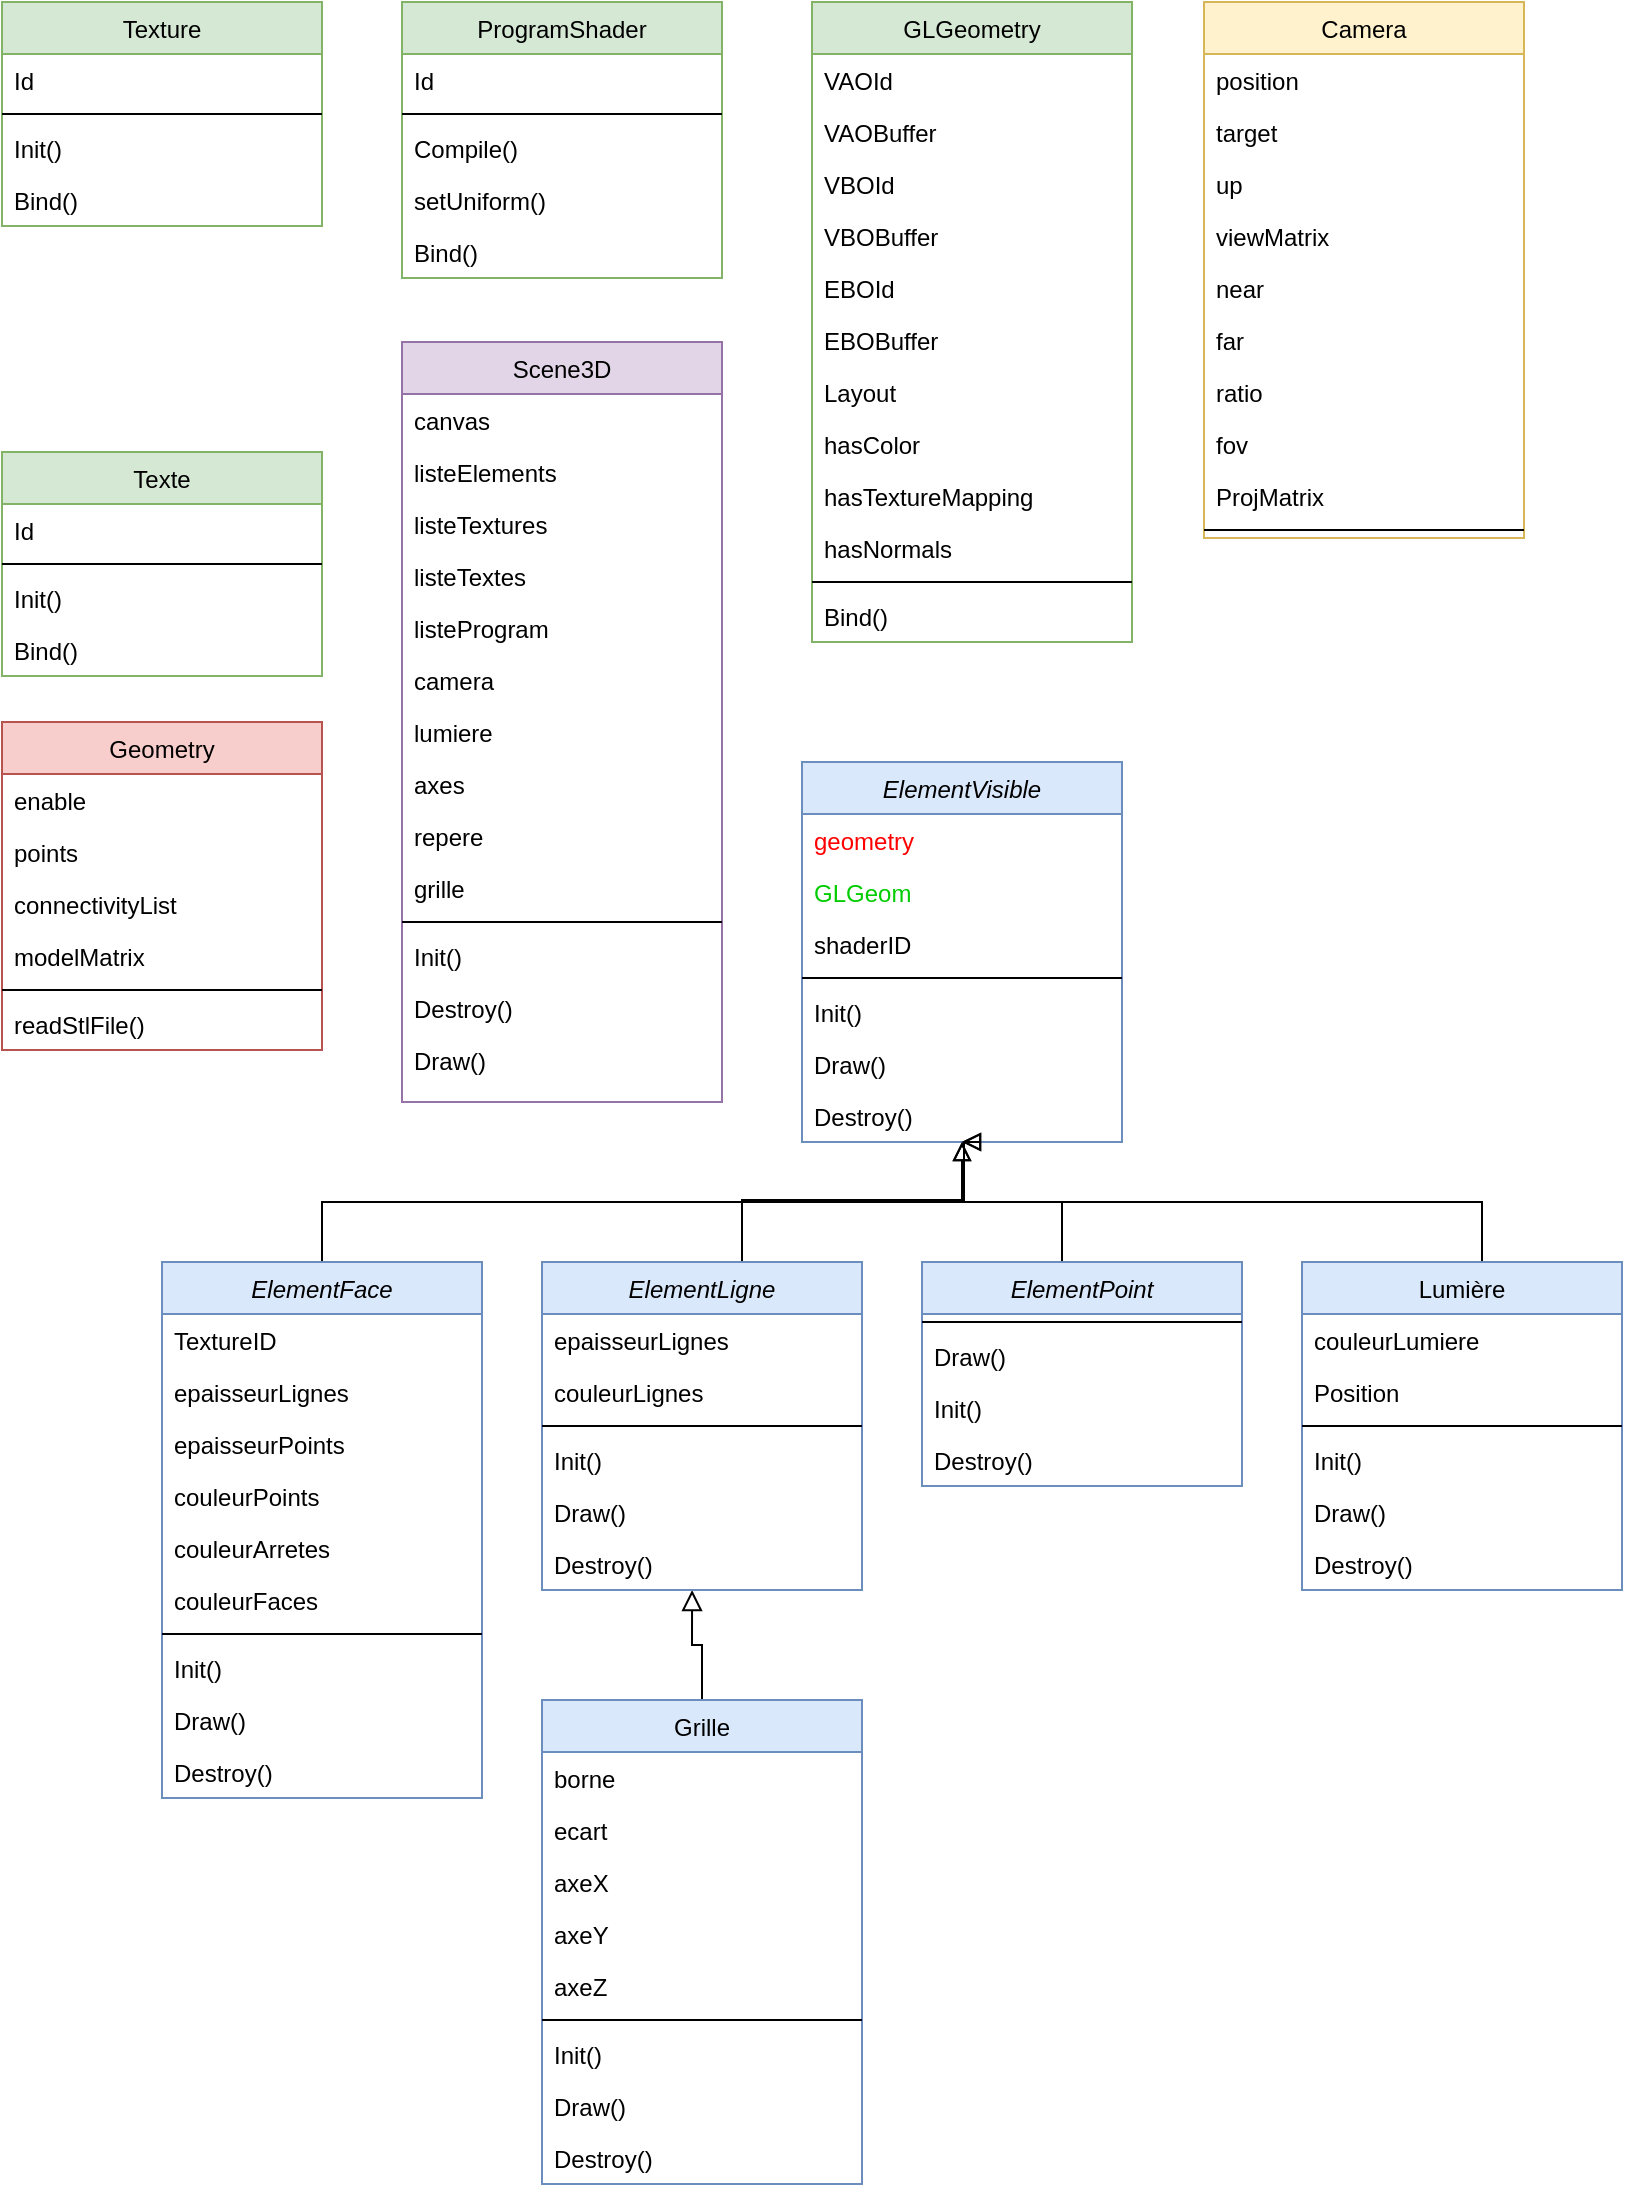 <mxfile version="21.6.1" type="device">
  <diagram id="C5RBs43oDa-KdzZeNtuy" name="Page-1">
    <mxGraphModel dx="1356" dy="2037" grid="1" gridSize="10" guides="1" tooltips="1" connect="1" arrows="1" fold="1" page="1" pageScale="1" pageWidth="827" pageHeight="1169" math="0" shadow="0">
      <root>
        <mxCell id="WIyWlLk6GJQsqaUBKTNV-0" />
        <mxCell id="WIyWlLk6GJQsqaUBKTNV-1" parent="WIyWlLk6GJQsqaUBKTNV-0" />
        <mxCell id="zkfFHV4jXpPFQw0GAbJ--0" value="Geometry" style="swimlane;fontStyle=0;align=center;verticalAlign=top;childLayout=stackLayout;horizontal=1;startSize=26;horizontalStack=0;resizeParent=1;resizeLast=0;collapsible=1;marginBottom=0;rounded=0;shadow=0;strokeWidth=1;fillColor=#f8cecc;strokeColor=#b85450;" parent="WIyWlLk6GJQsqaUBKTNV-1" vertex="1">
          <mxGeometry x="9" y="-790" width="160" height="164" as="geometry">
            <mxRectangle x="230" y="140" width="160" height="26" as="alternateBounds" />
          </mxGeometry>
        </mxCell>
        <mxCell id="dEg0exaGJQQiplqc7_1N-16" value="enable" style="text;align=left;verticalAlign=top;spacingLeft=4;spacingRight=4;overflow=hidden;rotatable=0;points=[[0,0.5],[1,0.5]];portConstraint=eastwest;rounded=0;shadow=0;html=0;" parent="zkfFHV4jXpPFQw0GAbJ--0" vertex="1">
          <mxGeometry y="26" width="160" height="26" as="geometry" />
        </mxCell>
        <mxCell id="zkfFHV4jXpPFQw0GAbJ--1" value="points" style="text;align=left;verticalAlign=top;spacingLeft=4;spacingRight=4;overflow=hidden;rotatable=0;points=[[0,0.5],[1,0.5]];portConstraint=eastwest;" parent="zkfFHV4jXpPFQw0GAbJ--0" vertex="1">
          <mxGeometry y="52" width="160" height="26" as="geometry" />
        </mxCell>
        <mxCell id="zkfFHV4jXpPFQw0GAbJ--2" value="connectivityList" style="text;align=left;verticalAlign=top;spacingLeft=4;spacingRight=4;overflow=hidden;rotatable=0;points=[[0,0.5],[1,0.5]];portConstraint=eastwest;rounded=0;shadow=0;html=0;" parent="zkfFHV4jXpPFQw0GAbJ--0" vertex="1">
          <mxGeometry y="78" width="160" height="26" as="geometry" />
        </mxCell>
        <mxCell id="dEg0exaGJQQiplqc7_1N-0" value="modelMatrix" style="text;align=left;verticalAlign=top;spacingLeft=4;spacingRight=4;overflow=hidden;rotatable=0;points=[[0,0.5],[1,0.5]];portConstraint=eastwest;rounded=0;shadow=0;html=0;" parent="zkfFHV4jXpPFQw0GAbJ--0" vertex="1">
          <mxGeometry y="104" width="160" height="26" as="geometry" />
        </mxCell>
        <mxCell id="zkfFHV4jXpPFQw0GAbJ--4" value="" style="line;html=1;strokeWidth=1;align=left;verticalAlign=middle;spacingTop=-1;spacingLeft=3;spacingRight=3;rotatable=0;labelPosition=right;points=[];portConstraint=eastwest;" parent="zkfFHV4jXpPFQw0GAbJ--0" vertex="1">
          <mxGeometry y="130" width="160" height="8" as="geometry" />
        </mxCell>
        <mxCell id="dEg0exaGJQQiplqc7_1N-32" value="readStlFile()" style="text;align=left;verticalAlign=top;spacingLeft=4;spacingRight=4;overflow=hidden;rotatable=0;points=[[0,0.5],[1,0.5]];portConstraint=eastwest;rounded=0;shadow=0;html=0;" parent="zkfFHV4jXpPFQw0GAbJ--0" vertex="1">
          <mxGeometry y="138" width="160" height="26" as="geometry" />
        </mxCell>
        <mxCell id="zkfFHV4jXpPFQw0GAbJ--17" value="GLGeometry" style="swimlane;fontStyle=0;align=center;verticalAlign=top;childLayout=stackLayout;horizontal=1;startSize=26;horizontalStack=0;resizeParent=1;resizeLast=0;collapsible=1;marginBottom=0;rounded=0;shadow=0;strokeWidth=1;fillColor=#d5e8d4;strokeColor=#82b366;" parent="WIyWlLk6GJQsqaUBKTNV-1" vertex="1">
          <mxGeometry x="414" y="-1150" width="160" height="320" as="geometry">
            <mxRectangle x="550" y="140" width="160" height="26" as="alternateBounds" />
          </mxGeometry>
        </mxCell>
        <mxCell id="zkfFHV4jXpPFQw0GAbJ--18" value="VAOId" style="text;align=left;verticalAlign=top;spacingLeft=4;spacingRight=4;overflow=hidden;rotatable=0;points=[[0,0.5],[1,0.5]];portConstraint=eastwest;" parent="zkfFHV4jXpPFQw0GAbJ--17" vertex="1">
          <mxGeometry y="26" width="160" height="26" as="geometry" />
        </mxCell>
        <mxCell id="zkfFHV4jXpPFQw0GAbJ--19" value="VAOBuffer" style="text;align=left;verticalAlign=top;spacingLeft=4;spacingRight=4;overflow=hidden;rotatable=0;points=[[0,0.5],[1,0.5]];portConstraint=eastwest;rounded=0;shadow=0;html=0;" parent="zkfFHV4jXpPFQw0GAbJ--17" vertex="1">
          <mxGeometry y="52" width="160" height="26" as="geometry" />
        </mxCell>
        <mxCell id="zkfFHV4jXpPFQw0GAbJ--20" value="VBOId" style="text;align=left;verticalAlign=top;spacingLeft=4;spacingRight=4;overflow=hidden;rotatable=0;points=[[0,0.5],[1,0.5]];portConstraint=eastwest;rounded=0;shadow=0;html=0;" parent="zkfFHV4jXpPFQw0GAbJ--17" vertex="1">
          <mxGeometry y="78" width="160" height="26" as="geometry" />
        </mxCell>
        <mxCell id="zkfFHV4jXpPFQw0GAbJ--21" value="VBOBuffer" style="text;align=left;verticalAlign=top;spacingLeft=4;spacingRight=4;overflow=hidden;rotatable=0;points=[[0,0.5],[1,0.5]];portConstraint=eastwest;rounded=0;shadow=0;html=0;" parent="zkfFHV4jXpPFQw0GAbJ--17" vertex="1">
          <mxGeometry y="104" width="160" height="26" as="geometry" />
        </mxCell>
        <mxCell id="zkfFHV4jXpPFQw0GAbJ--22" value="EBOId" style="text;align=left;verticalAlign=top;spacingLeft=4;spacingRight=4;overflow=hidden;rotatable=0;points=[[0,0.5],[1,0.5]];portConstraint=eastwest;rounded=0;shadow=0;html=0;" parent="zkfFHV4jXpPFQw0GAbJ--17" vertex="1">
          <mxGeometry y="130" width="160" height="26" as="geometry" />
        </mxCell>
        <mxCell id="zkfFHV4jXpPFQw0GAbJ--24" value="EBOBuffer" style="text;align=left;verticalAlign=top;spacingLeft=4;spacingRight=4;overflow=hidden;rotatable=0;points=[[0,0.5],[1,0.5]];portConstraint=eastwest;" parent="zkfFHV4jXpPFQw0GAbJ--17" vertex="1">
          <mxGeometry y="156" width="160" height="26" as="geometry" />
        </mxCell>
        <mxCell id="zkfFHV4jXpPFQw0GAbJ--25" value="Layout" style="text;align=left;verticalAlign=top;spacingLeft=4;spacingRight=4;overflow=hidden;rotatable=0;points=[[0,0.5],[1,0.5]];portConstraint=eastwest;" parent="zkfFHV4jXpPFQw0GAbJ--17" vertex="1">
          <mxGeometry y="182" width="160" height="26" as="geometry" />
        </mxCell>
        <mxCell id="duwLx8y1D6YctD_Wj4Sk-0" value="hasColor" style="text;align=left;verticalAlign=top;spacingLeft=4;spacingRight=4;overflow=hidden;rotatable=0;points=[[0,0.5],[1,0.5]];portConstraint=eastwest;" parent="zkfFHV4jXpPFQw0GAbJ--17" vertex="1">
          <mxGeometry y="208" width="160" height="26" as="geometry" />
        </mxCell>
        <mxCell id="duwLx8y1D6YctD_Wj4Sk-1" value="hasTextureMapping" style="text;align=left;verticalAlign=top;spacingLeft=4;spacingRight=4;overflow=hidden;rotatable=0;points=[[0,0.5],[1,0.5]];portConstraint=eastwest;" parent="zkfFHV4jXpPFQw0GAbJ--17" vertex="1">
          <mxGeometry y="234" width="160" height="26" as="geometry" />
        </mxCell>
        <mxCell id="duwLx8y1D6YctD_Wj4Sk-2" value="hasNormals" style="text;align=left;verticalAlign=top;spacingLeft=4;spacingRight=4;overflow=hidden;rotatable=0;points=[[0,0.5],[1,0.5]];portConstraint=eastwest;" parent="zkfFHV4jXpPFQw0GAbJ--17" vertex="1">
          <mxGeometry y="260" width="160" height="26" as="geometry" />
        </mxCell>
        <mxCell id="zkfFHV4jXpPFQw0GAbJ--23" value="" style="line;html=1;strokeWidth=1;align=left;verticalAlign=middle;spacingTop=-1;spacingLeft=3;spacingRight=3;rotatable=0;labelPosition=right;points=[];portConstraint=eastwest;" parent="zkfFHV4jXpPFQw0GAbJ--17" vertex="1">
          <mxGeometry y="286" width="160" height="8" as="geometry" />
        </mxCell>
        <mxCell id="WBJu4701Htc0vBQhbfCl-131" value="Bind()" style="text;align=left;verticalAlign=top;spacingLeft=4;spacingRight=4;overflow=hidden;rotatable=0;points=[[0,0.5],[1,0.5]];portConstraint=eastwest;rounded=0;shadow=0;html=0;" parent="zkfFHV4jXpPFQw0GAbJ--17" vertex="1">
          <mxGeometry y="294" width="160" height="26" as="geometry" />
        </mxCell>
        <mxCell id="WBJu4701Htc0vBQhbfCl-14" value="Scene3D" style="swimlane;fontStyle=0;align=center;verticalAlign=top;childLayout=stackLayout;horizontal=1;startSize=26;horizontalStack=0;resizeParent=1;resizeLast=0;collapsible=1;marginBottom=0;rounded=0;shadow=0;strokeWidth=1;fillColor=#e1d5e7;strokeColor=#9673a6;" parent="WIyWlLk6GJQsqaUBKTNV-1" vertex="1">
          <mxGeometry x="209" y="-980" width="160" height="380" as="geometry">
            <mxRectangle x="230" y="140" width="160" height="26" as="alternateBounds" />
          </mxGeometry>
        </mxCell>
        <mxCell id="WBJu4701Htc0vBQhbfCl-15" value="canvas" style="text;align=left;verticalAlign=top;spacingLeft=4;spacingRight=4;overflow=hidden;rotatable=0;points=[[0,0.5],[1,0.5]];portConstraint=eastwest;" parent="WBJu4701Htc0vBQhbfCl-14" vertex="1">
          <mxGeometry y="26" width="160" height="26" as="geometry" />
        </mxCell>
        <mxCell id="WBJu4701Htc0vBQhbfCl-16" value="listeElements" style="text;align=left;verticalAlign=top;spacingLeft=4;spacingRight=4;overflow=hidden;rotatable=0;points=[[0,0.5],[1,0.5]];portConstraint=eastwest;rounded=0;shadow=0;html=0;" parent="WBJu4701Htc0vBQhbfCl-14" vertex="1">
          <mxGeometry y="52" width="160" height="26" as="geometry" />
        </mxCell>
        <mxCell id="WBJu4701Htc0vBQhbfCl-117" value="listeTextures" style="text;align=left;verticalAlign=top;spacingLeft=4;spacingRight=4;overflow=hidden;rotatable=0;points=[[0,0.5],[1,0.5]];portConstraint=eastwest;rounded=0;shadow=0;html=0;" parent="WBJu4701Htc0vBQhbfCl-14" vertex="1">
          <mxGeometry y="78" width="160" height="26" as="geometry" />
        </mxCell>
        <mxCell id="duwLx8y1D6YctD_Wj4Sk-27" value="listeTextes" style="text;align=left;verticalAlign=top;spacingLeft=4;spacingRight=4;overflow=hidden;rotatable=0;points=[[0,0.5],[1,0.5]];portConstraint=eastwest;rounded=0;shadow=0;html=0;" parent="WBJu4701Htc0vBQhbfCl-14" vertex="1">
          <mxGeometry y="104" width="160" height="26" as="geometry" />
        </mxCell>
        <mxCell id="WBJu4701Htc0vBQhbfCl-118" value="listeProgram" style="text;align=left;verticalAlign=top;spacingLeft=4;spacingRight=4;overflow=hidden;rotatable=0;points=[[0,0.5],[1,0.5]];portConstraint=eastwest;rounded=0;shadow=0;html=0;" parent="WBJu4701Htc0vBQhbfCl-14" vertex="1">
          <mxGeometry y="130" width="160" height="26" as="geometry" />
        </mxCell>
        <mxCell id="WBJu4701Htc0vBQhbfCl-113" value="camera" style="text;align=left;verticalAlign=top;spacingLeft=4;spacingRight=4;overflow=hidden;rotatable=0;points=[[0,0.5],[1,0.5]];portConstraint=eastwest;rounded=0;shadow=0;html=0;" parent="WBJu4701Htc0vBQhbfCl-14" vertex="1">
          <mxGeometry y="156" width="160" height="26" as="geometry" />
        </mxCell>
        <mxCell id="WBJu4701Htc0vBQhbfCl-112" value="lumiere" style="text;align=left;verticalAlign=top;spacingLeft=4;spacingRight=4;overflow=hidden;rotatable=0;points=[[0,0.5],[1,0.5]];portConstraint=eastwest;rounded=0;shadow=0;html=0;" parent="WBJu4701Htc0vBQhbfCl-14" vertex="1">
          <mxGeometry y="182" width="160" height="26" as="geometry" />
        </mxCell>
        <mxCell id="WBJu4701Htc0vBQhbfCl-114" value="axes" style="text;align=left;verticalAlign=top;spacingLeft=4;spacingRight=4;overflow=hidden;rotatable=0;points=[[0,0.5],[1,0.5]];portConstraint=eastwest;rounded=0;shadow=0;html=0;" parent="WBJu4701Htc0vBQhbfCl-14" vertex="1">
          <mxGeometry y="208" width="160" height="26" as="geometry" />
        </mxCell>
        <mxCell id="WBJu4701Htc0vBQhbfCl-115" value="repere" style="text;align=left;verticalAlign=top;spacingLeft=4;spacingRight=4;overflow=hidden;rotatable=0;points=[[0,0.5],[1,0.5]];portConstraint=eastwest;rounded=0;shadow=0;html=0;" parent="WBJu4701Htc0vBQhbfCl-14" vertex="1">
          <mxGeometry y="234" width="160" height="26" as="geometry" />
        </mxCell>
        <mxCell id="WBJu4701Htc0vBQhbfCl-116" value="grille" style="text;align=left;verticalAlign=top;spacingLeft=4;spacingRight=4;overflow=hidden;rotatable=0;points=[[0,0.5],[1,0.5]];portConstraint=eastwest;rounded=0;shadow=0;html=0;" parent="WBJu4701Htc0vBQhbfCl-14" vertex="1">
          <mxGeometry y="260" width="160" height="26" as="geometry" />
        </mxCell>
        <mxCell id="duwLx8y1D6YctD_Wj4Sk-28" value="" style="line;html=1;strokeWidth=1;align=left;verticalAlign=middle;spacingTop=-1;spacingLeft=3;spacingRight=3;rotatable=0;labelPosition=right;points=[];portConstraint=eastwest;" parent="WBJu4701Htc0vBQhbfCl-14" vertex="1">
          <mxGeometry y="286" width="160" height="8" as="geometry" />
        </mxCell>
        <mxCell id="duwLx8y1D6YctD_Wj4Sk-29" value="Init()" style="text;align=left;verticalAlign=top;spacingLeft=4;spacingRight=4;overflow=hidden;rotatable=0;points=[[0,0.5],[1,0.5]];portConstraint=eastwest;rounded=0;shadow=0;html=0;" parent="WBJu4701Htc0vBQhbfCl-14" vertex="1">
          <mxGeometry y="294" width="160" height="26" as="geometry" />
        </mxCell>
        <mxCell id="duwLx8y1D6YctD_Wj4Sk-31" value="Destroy()" style="text;align=left;verticalAlign=top;spacingLeft=4;spacingRight=4;overflow=hidden;rotatable=0;points=[[0,0.5],[1,0.5]];portConstraint=eastwest;rounded=0;shadow=0;html=0;" parent="WBJu4701Htc0vBQhbfCl-14" vertex="1">
          <mxGeometry y="320" width="160" height="26" as="geometry" />
        </mxCell>
        <mxCell id="duwLx8y1D6YctD_Wj4Sk-30" value="Draw()" style="text;align=left;verticalAlign=top;spacingLeft=4;spacingRight=4;overflow=hidden;rotatable=0;points=[[0,0.5],[1,0.5]];portConstraint=eastwest;rounded=0;shadow=0;html=0;" parent="WBJu4701Htc0vBQhbfCl-14" vertex="1">
          <mxGeometry y="346" width="160" height="26" as="geometry" />
        </mxCell>
        <mxCell id="WBJu4701Htc0vBQhbfCl-32" value="ElementVisible" style="swimlane;fontStyle=2;align=center;verticalAlign=top;childLayout=stackLayout;horizontal=1;startSize=26;horizontalStack=0;resizeParent=1;resizeLast=0;collapsible=1;marginBottom=0;rounded=0;shadow=0;strokeWidth=1;fillColor=#dae8fc;strokeColor=#6c8ebf;" parent="WIyWlLk6GJQsqaUBKTNV-1" vertex="1">
          <mxGeometry x="409" y="-770" width="160" height="190" as="geometry">
            <mxRectangle x="550" y="140" width="160" height="26" as="alternateBounds" />
          </mxGeometry>
        </mxCell>
        <mxCell id="dEg0exaGJQQiplqc7_1N-15" value="geometry" style="text;align=left;verticalAlign=top;spacingLeft=4;spacingRight=4;overflow=hidden;rotatable=0;points=[[0,0.5],[1,0.5]];portConstraint=eastwest;rounded=0;shadow=0;html=0;fontColor=#FF0000;" parent="WBJu4701Htc0vBQhbfCl-32" vertex="1">
          <mxGeometry y="26" width="160" height="26" as="geometry" />
        </mxCell>
        <mxCell id="WBJu4701Htc0vBQhbfCl-18" value="GLGeom" style="text;align=left;verticalAlign=top;spacingLeft=4;spacingRight=4;overflow=hidden;rotatable=0;points=[[0,0.5],[1,0.5]];portConstraint=eastwest;rounded=0;shadow=0;html=0;fontColor=#00CC00;" parent="WBJu4701Htc0vBQhbfCl-32" vertex="1">
          <mxGeometry y="52" width="160" height="26" as="geometry" />
        </mxCell>
        <mxCell id="WBJu4701Htc0vBQhbfCl-25" value="shaderID" style="text;align=left;verticalAlign=top;spacingLeft=4;spacingRight=4;overflow=hidden;rotatable=0;points=[[0,0.5],[1,0.5]];portConstraint=eastwest;rounded=0;shadow=0;html=0;" parent="WBJu4701Htc0vBQhbfCl-32" vertex="1">
          <mxGeometry y="78" width="160" height="26" as="geometry" />
        </mxCell>
        <mxCell id="WBJu4701Htc0vBQhbfCl-33" value="" style="line;html=1;strokeWidth=1;align=left;verticalAlign=middle;spacingTop=-1;spacingLeft=3;spacingRight=3;rotatable=0;labelPosition=right;points=[];portConstraint=eastwest;" parent="WBJu4701Htc0vBQhbfCl-32" vertex="1">
          <mxGeometry y="104" width="160" height="8" as="geometry" />
        </mxCell>
        <mxCell id="WBJu4701Htc0vBQhbfCl-37" value="Init()" style="text;align=left;verticalAlign=top;spacingLeft=4;spacingRight=4;overflow=hidden;rotatable=0;points=[[0,0.5],[1,0.5]];portConstraint=eastwest;rounded=0;shadow=0;html=0;" parent="WBJu4701Htc0vBQhbfCl-32" vertex="1">
          <mxGeometry y="112" width="160" height="26" as="geometry" />
        </mxCell>
        <mxCell id="WBJu4701Htc0vBQhbfCl-36" value="Draw()" style="text;align=left;verticalAlign=top;spacingLeft=4;spacingRight=4;overflow=hidden;rotatable=0;points=[[0,0.5],[1,0.5]];portConstraint=eastwest;rounded=0;shadow=0;html=0;" parent="WBJu4701Htc0vBQhbfCl-32" vertex="1">
          <mxGeometry y="138" width="160" height="26" as="geometry" />
        </mxCell>
        <mxCell id="WBJu4701Htc0vBQhbfCl-35" value="Destroy()" style="text;align=left;verticalAlign=top;spacingLeft=4;spacingRight=4;overflow=hidden;rotatable=0;points=[[0,0.5],[1,0.5]];portConstraint=eastwest;rounded=0;shadow=0;html=0;" parent="WBJu4701Htc0vBQhbfCl-32" vertex="1">
          <mxGeometry y="164" width="160" height="26" as="geometry" />
        </mxCell>
        <mxCell id="duwLx8y1D6YctD_Wj4Sk-19" style="edgeStyle=orthogonalEdgeStyle;rounded=0;orthogonalLoop=1;jettySize=auto;html=1;endArrow=block;endFill=0;endSize=7;" parent="WIyWlLk6GJQsqaUBKTNV-1" source="WBJu4701Htc0vBQhbfCl-38" edge="1">
          <mxGeometry relative="1" as="geometry">
            <mxPoint x="489" y="-580.0" as="targetPoint" />
            <Array as="points">
              <mxPoint x="749" y="-550" />
              <mxPoint x="490" y="-550" />
              <mxPoint x="490" y="-580" />
            </Array>
          </mxGeometry>
        </mxCell>
        <mxCell id="WBJu4701Htc0vBQhbfCl-38" value="Lumière" style="swimlane;fontStyle=0;align=center;verticalAlign=top;childLayout=stackLayout;horizontal=1;startSize=26;horizontalStack=0;resizeParent=1;resizeLast=0;collapsible=1;marginBottom=0;rounded=0;shadow=0;strokeWidth=1;fillColor=#dae8fc;strokeColor=#6c8ebf;" parent="WIyWlLk6GJQsqaUBKTNV-1" vertex="1">
          <mxGeometry x="659" y="-520" width="160" height="164" as="geometry">
            <mxRectangle x="550" y="140" width="160" height="26" as="alternateBounds" />
          </mxGeometry>
        </mxCell>
        <mxCell id="WBJu4701Htc0vBQhbfCl-39" value="couleurLumiere" style="text;align=left;verticalAlign=top;spacingLeft=4;spacingRight=4;overflow=hidden;rotatable=0;points=[[0,0.5],[1,0.5]];portConstraint=eastwest;rounded=0;shadow=0;html=0;" parent="WBJu4701Htc0vBQhbfCl-38" vertex="1">
          <mxGeometry y="26" width="160" height="26" as="geometry" />
        </mxCell>
        <mxCell id="duwLx8y1D6YctD_Wj4Sk-15" value="Position" style="text;align=left;verticalAlign=top;spacingLeft=4;spacingRight=4;overflow=hidden;rotatable=0;points=[[0,0.5],[1,0.5]];portConstraint=eastwest;rounded=0;shadow=0;html=0;" parent="WBJu4701Htc0vBQhbfCl-38" vertex="1">
          <mxGeometry y="52" width="160" height="26" as="geometry" />
        </mxCell>
        <mxCell id="WBJu4701Htc0vBQhbfCl-49" value="" style="line;html=1;strokeWidth=1;align=left;verticalAlign=middle;spacingTop=-1;spacingLeft=3;spacingRight=3;rotatable=0;labelPosition=right;points=[];portConstraint=eastwest;" parent="WBJu4701Htc0vBQhbfCl-38" vertex="1">
          <mxGeometry y="78" width="160" height="8" as="geometry" />
        </mxCell>
        <mxCell id="WBJu4701Htc0vBQhbfCl-50" value="Init()" style="text;align=left;verticalAlign=top;spacingLeft=4;spacingRight=4;overflow=hidden;rotatable=0;points=[[0,0.5],[1,0.5]];portConstraint=eastwest;rounded=0;shadow=0;html=0;" parent="WBJu4701Htc0vBQhbfCl-38" vertex="1">
          <mxGeometry y="86" width="160" height="26" as="geometry" />
        </mxCell>
        <mxCell id="WBJu4701Htc0vBQhbfCl-51" value="Draw()" style="text;align=left;verticalAlign=top;spacingLeft=4;spacingRight=4;overflow=hidden;rotatable=0;points=[[0,0.5],[1,0.5]];portConstraint=eastwest;rounded=0;shadow=0;html=0;" parent="WBJu4701Htc0vBQhbfCl-38" vertex="1">
          <mxGeometry y="112" width="160" height="26" as="geometry" />
        </mxCell>
        <mxCell id="WBJu4701Htc0vBQhbfCl-52" value="Destroy()" style="text;align=left;verticalAlign=top;spacingLeft=4;spacingRight=4;overflow=hidden;rotatable=0;points=[[0,0.5],[1,0.5]];portConstraint=eastwest;rounded=0;shadow=0;html=0;" parent="WBJu4701Htc0vBQhbfCl-38" vertex="1">
          <mxGeometry y="138" width="160" height="26" as="geometry" />
        </mxCell>
        <mxCell id="duwLx8y1D6YctD_Wj4Sk-33" style="edgeStyle=orthogonalEdgeStyle;rounded=0;orthogonalLoop=1;jettySize=auto;html=1;entryX=0.469;entryY=1;entryDx=0;entryDy=0;entryPerimeter=0;endArrow=block;endFill=0;endSize=8;" parent="WIyWlLk6GJQsqaUBKTNV-1" source="WBJu4701Htc0vBQhbfCl-68" target="duwLx8y1D6YctD_Wj4Sk-10" edge="1">
          <mxGeometry relative="1" as="geometry">
            <mxPoint x="359" y="-340" as="targetPoint" />
          </mxGeometry>
        </mxCell>
        <mxCell id="WBJu4701Htc0vBQhbfCl-68" value="Grille" style="swimlane;fontStyle=0;align=center;verticalAlign=top;childLayout=stackLayout;horizontal=1;startSize=26;horizontalStack=0;resizeParent=1;resizeLast=0;collapsible=1;marginBottom=0;rounded=0;shadow=0;strokeWidth=1;fillColor=#dae8fc;strokeColor=#6c8ebf;" parent="WIyWlLk6GJQsqaUBKTNV-1" vertex="1">
          <mxGeometry x="279" y="-301" width="160" height="242" as="geometry">
            <mxRectangle x="550" y="140" width="160" height="26" as="alternateBounds" />
          </mxGeometry>
        </mxCell>
        <mxCell id="WBJu4701Htc0vBQhbfCl-82" value="borne" style="text;align=left;verticalAlign=top;spacingLeft=4;spacingRight=4;overflow=hidden;rotatable=0;points=[[0,0.5],[1,0.5]];portConstraint=eastwest;rounded=0;shadow=0;html=0;" parent="WBJu4701Htc0vBQhbfCl-68" vertex="1">
          <mxGeometry y="26" width="160" height="26" as="geometry" />
        </mxCell>
        <mxCell id="WBJu4701Htc0vBQhbfCl-83" value="ecart" style="text;align=left;verticalAlign=top;spacingLeft=4;spacingRight=4;overflow=hidden;rotatable=0;points=[[0,0.5],[1,0.5]];portConstraint=eastwest;rounded=0;shadow=0;html=0;" parent="WBJu4701Htc0vBQhbfCl-68" vertex="1">
          <mxGeometry y="52" width="160" height="26" as="geometry" />
        </mxCell>
        <mxCell id="WBJu4701Htc0vBQhbfCl-85" value="axeX" style="text;align=left;verticalAlign=top;spacingLeft=4;spacingRight=4;overflow=hidden;rotatable=0;points=[[0,0.5],[1,0.5]];portConstraint=eastwest;rounded=0;shadow=0;html=0;" parent="WBJu4701Htc0vBQhbfCl-68" vertex="1">
          <mxGeometry y="78" width="160" height="26" as="geometry" />
        </mxCell>
        <mxCell id="WBJu4701Htc0vBQhbfCl-86" value="axeY" style="text;align=left;verticalAlign=top;spacingLeft=4;spacingRight=4;overflow=hidden;rotatable=0;points=[[0,0.5],[1,0.5]];portConstraint=eastwest;rounded=0;shadow=0;html=0;" parent="WBJu4701Htc0vBQhbfCl-68" vertex="1">
          <mxGeometry y="104" width="160" height="26" as="geometry" />
        </mxCell>
        <mxCell id="WBJu4701Htc0vBQhbfCl-84" value="axeZ" style="text;align=left;verticalAlign=top;spacingLeft=4;spacingRight=4;overflow=hidden;rotatable=0;points=[[0,0.5],[1,0.5]];portConstraint=eastwest;rounded=0;shadow=0;html=0;" parent="WBJu4701Htc0vBQhbfCl-68" vertex="1">
          <mxGeometry y="130" width="160" height="26" as="geometry" />
        </mxCell>
        <mxCell id="WBJu4701Htc0vBQhbfCl-78" value="" style="line;html=1;strokeWidth=1;align=left;verticalAlign=middle;spacingTop=-1;spacingLeft=3;spacingRight=3;rotatable=0;labelPosition=right;points=[];portConstraint=eastwest;" parent="WBJu4701Htc0vBQhbfCl-68" vertex="1">
          <mxGeometry y="156" width="160" height="8" as="geometry" />
        </mxCell>
        <mxCell id="WBJu4701Htc0vBQhbfCl-79" value="Init()" style="text;align=left;verticalAlign=top;spacingLeft=4;spacingRight=4;overflow=hidden;rotatable=0;points=[[0,0.5],[1,0.5]];portConstraint=eastwest;rounded=0;shadow=0;html=0;" parent="WBJu4701Htc0vBQhbfCl-68" vertex="1">
          <mxGeometry y="164" width="160" height="26" as="geometry" />
        </mxCell>
        <mxCell id="WBJu4701Htc0vBQhbfCl-80" value="Draw()" style="text;align=left;verticalAlign=top;spacingLeft=4;spacingRight=4;overflow=hidden;rotatable=0;points=[[0,0.5],[1,0.5]];portConstraint=eastwest;rounded=0;shadow=0;html=0;" parent="WBJu4701Htc0vBQhbfCl-68" vertex="1">
          <mxGeometry y="190" width="160" height="26" as="geometry" />
        </mxCell>
        <mxCell id="WBJu4701Htc0vBQhbfCl-81" value="Destroy()" style="text;align=left;verticalAlign=top;spacingLeft=4;spacingRight=4;overflow=hidden;rotatable=0;points=[[0,0.5],[1,0.5]];portConstraint=eastwest;rounded=0;shadow=0;html=0;" parent="WBJu4701Htc0vBQhbfCl-68" vertex="1">
          <mxGeometry y="216" width="160" height="26" as="geometry" />
        </mxCell>
        <mxCell id="WBJu4701Htc0vBQhbfCl-101" value="Camera" style="swimlane;fontStyle=0;align=center;verticalAlign=top;childLayout=stackLayout;horizontal=1;startSize=26;horizontalStack=0;resizeParent=1;resizeLast=0;collapsible=1;marginBottom=0;rounded=0;shadow=0;strokeWidth=1;fillColor=#fff2cc;strokeColor=#d6b656;" parent="WIyWlLk6GJQsqaUBKTNV-1" vertex="1">
          <mxGeometry x="610" y="-1150" width="160" height="268" as="geometry">
            <mxRectangle x="230" y="140" width="160" height="26" as="alternateBounds" />
          </mxGeometry>
        </mxCell>
        <mxCell id="WBJu4701Htc0vBQhbfCl-102" value="position" style="text;align=left;verticalAlign=top;spacingLeft=4;spacingRight=4;overflow=hidden;rotatable=0;points=[[0,0.5],[1,0.5]];portConstraint=eastwest;" parent="WBJu4701Htc0vBQhbfCl-101" vertex="1">
          <mxGeometry y="26" width="160" height="26" as="geometry" />
        </mxCell>
        <mxCell id="WBJu4701Htc0vBQhbfCl-103" value="target" style="text;align=left;verticalAlign=top;spacingLeft=4;spacingRight=4;overflow=hidden;rotatable=0;points=[[0,0.5],[1,0.5]];portConstraint=eastwest;rounded=0;shadow=0;html=0;" parent="WBJu4701Htc0vBQhbfCl-101" vertex="1">
          <mxGeometry y="52" width="160" height="26" as="geometry" />
        </mxCell>
        <mxCell id="WBJu4701Htc0vBQhbfCl-105" value="up&#xa;" style="text;align=left;verticalAlign=top;spacingLeft=4;spacingRight=4;overflow=hidden;rotatable=0;points=[[0,0.5],[1,0.5]];portConstraint=eastwest;rounded=0;shadow=0;html=0;" parent="WBJu4701Htc0vBQhbfCl-101" vertex="1">
          <mxGeometry y="78" width="160" height="26" as="geometry" />
        </mxCell>
        <mxCell id="WBJu4701Htc0vBQhbfCl-106" value="viewMatrix" style="text;align=left;verticalAlign=top;spacingLeft=4;spacingRight=4;overflow=hidden;rotatable=0;points=[[0,0.5],[1,0.5]];portConstraint=eastwest;rounded=0;shadow=0;html=0;" parent="WBJu4701Htc0vBQhbfCl-101" vertex="1">
          <mxGeometry y="104" width="160" height="26" as="geometry" />
        </mxCell>
        <mxCell id="WBJu4701Htc0vBQhbfCl-108" value="near" style="text;align=left;verticalAlign=top;spacingLeft=4;spacingRight=4;overflow=hidden;rotatable=0;points=[[0,0.5],[1,0.5]];portConstraint=eastwest;rounded=0;shadow=0;html=0;" parent="WBJu4701Htc0vBQhbfCl-101" vertex="1">
          <mxGeometry y="130" width="160" height="26" as="geometry" />
        </mxCell>
        <mxCell id="WBJu4701Htc0vBQhbfCl-109" value="far" style="text;align=left;verticalAlign=top;spacingLeft=4;spacingRight=4;overflow=hidden;rotatable=0;points=[[0,0.5],[1,0.5]];portConstraint=eastwest;rounded=0;shadow=0;html=0;" parent="WBJu4701Htc0vBQhbfCl-101" vertex="1">
          <mxGeometry y="156" width="160" height="26" as="geometry" />
        </mxCell>
        <mxCell id="WBJu4701Htc0vBQhbfCl-110" value="ratio" style="text;align=left;verticalAlign=top;spacingLeft=4;spacingRight=4;overflow=hidden;rotatable=0;points=[[0,0.5],[1,0.5]];portConstraint=eastwest;rounded=0;shadow=0;html=0;" parent="WBJu4701Htc0vBQhbfCl-101" vertex="1">
          <mxGeometry y="182" width="160" height="26" as="geometry" />
        </mxCell>
        <mxCell id="WBJu4701Htc0vBQhbfCl-111" value="fov" style="text;align=left;verticalAlign=top;spacingLeft=4;spacingRight=4;overflow=hidden;rotatable=0;points=[[0,0.5],[1,0.5]];portConstraint=eastwest;rounded=0;shadow=0;html=0;" parent="WBJu4701Htc0vBQhbfCl-101" vertex="1">
          <mxGeometry y="208" width="160" height="26" as="geometry" />
        </mxCell>
        <mxCell id="WBJu4701Htc0vBQhbfCl-107" value="ProjMatrix" style="text;align=left;verticalAlign=top;spacingLeft=4;spacingRight=4;overflow=hidden;rotatable=0;points=[[0,0.5],[1,0.5]];portConstraint=eastwest;rounded=0;shadow=0;html=0;" parent="WBJu4701Htc0vBQhbfCl-101" vertex="1">
          <mxGeometry y="234" width="160" height="26" as="geometry" />
        </mxCell>
        <mxCell id="WBJu4701Htc0vBQhbfCl-104" value="" style="line;html=1;strokeWidth=1;align=left;verticalAlign=middle;spacingTop=-1;spacingLeft=3;spacingRight=3;rotatable=0;labelPosition=right;points=[];portConstraint=eastwest;" parent="WBJu4701Htc0vBQhbfCl-101" vertex="1">
          <mxGeometry y="260" width="160" height="8" as="geometry" />
        </mxCell>
        <mxCell id="WBJu4701Htc0vBQhbfCl-119" value="ProgramShader" style="swimlane;fontStyle=0;align=center;verticalAlign=top;childLayout=stackLayout;horizontal=1;startSize=26;horizontalStack=0;resizeParent=1;resizeLast=0;collapsible=1;marginBottom=0;rounded=0;shadow=0;strokeWidth=1;fillColor=#d5e8d4;strokeColor=#82b366;" parent="WIyWlLk6GJQsqaUBKTNV-1" vertex="1">
          <mxGeometry x="209" y="-1150" width="160" height="138" as="geometry">
            <mxRectangle x="230" y="140" width="160" height="26" as="alternateBounds" />
          </mxGeometry>
        </mxCell>
        <mxCell id="WBJu4701Htc0vBQhbfCl-120" value="Id" style="text;align=left;verticalAlign=top;spacingLeft=4;spacingRight=4;overflow=hidden;rotatable=0;points=[[0,0.5],[1,0.5]];portConstraint=eastwest;" parent="WBJu4701Htc0vBQhbfCl-119" vertex="1">
          <mxGeometry y="26" width="160" height="26" as="geometry" />
        </mxCell>
        <mxCell id="WBJu4701Htc0vBQhbfCl-122" value="" style="line;html=1;strokeWidth=1;align=left;verticalAlign=middle;spacingTop=-1;spacingLeft=3;spacingRight=3;rotatable=0;labelPosition=right;points=[];portConstraint=eastwest;" parent="WBJu4701Htc0vBQhbfCl-119" vertex="1">
          <mxGeometry y="52" width="160" height="8" as="geometry" />
        </mxCell>
        <mxCell id="WBJu4701Htc0vBQhbfCl-127" value="Compile()" style="text;align=left;verticalAlign=top;spacingLeft=4;spacingRight=4;overflow=hidden;rotatable=0;points=[[0,0.5],[1,0.5]];portConstraint=eastwest;rounded=0;shadow=0;html=0;" parent="WBJu4701Htc0vBQhbfCl-119" vertex="1">
          <mxGeometry y="60" width="160" height="26" as="geometry" />
        </mxCell>
        <mxCell id="WBJu4701Htc0vBQhbfCl-121" value="setUniform()" style="text;align=left;verticalAlign=top;spacingLeft=4;spacingRight=4;overflow=hidden;rotatable=0;points=[[0,0.5],[1,0.5]];portConstraint=eastwest;rounded=0;shadow=0;html=0;" parent="WBJu4701Htc0vBQhbfCl-119" vertex="1">
          <mxGeometry y="86" width="160" height="26" as="geometry" />
        </mxCell>
        <mxCell id="WBJu4701Htc0vBQhbfCl-128" value="Bind()" style="text;align=left;verticalAlign=top;spacingLeft=4;spacingRight=4;overflow=hidden;rotatable=0;points=[[0,0.5],[1,0.5]];portConstraint=eastwest;rounded=0;shadow=0;html=0;" parent="WBJu4701Htc0vBQhbfCl-119" vertex="1">
          <mxGeometry y="112" width="160" height="26" as="geometry" />
        </mxCell>
        <mxCell id="WBJu4701Htc0vBQhbfCl-123" value="Texture" style="swimlane;fontStyle=0;align=center;verticalAlign=top;childLayout=stackLayout;horizontal=1;startSize=26;horizontalStack=0;resizeParent=1;resizeLast=0;collapsible=1;marginBottom=0;rounded=0;shadow=0;strokeWidth=1;fillColor=#d5e8d4;strokeColor=#82b366;" parent="WIyWlLk6GJQsqaUBKTNV-1" vertex="1">
          <mxGeometry x="9" y="-1150" width="160" height="112" as="geometry">
            <mxRectangle x="230" y="140" width="160" height="26" as="alternateBounds" />
          </mxGeometry>
        </mxCell>
        <mxCell id="WBJu4701Htc0vBQhbfCl-124" value="Id" style="text;align=left;verticalAlign=top;spacingLeft=4;spacingRight=4;overflow=hidden;rotatable=0;points=[[0,0.5],[1,0.5]];portConstraint=eastwest;" parent="WBJu4701Htc0vBQhbfCl-123" vertex="1">
          <mxGeometry y="26" width="160" height="26" as="geometry" />
        </mxCell>
        <mxCell id="WBJu4701Htc0vBQhbfCl-126" value="" style="line;html=1;strokeWidth=1;align=left;verticalAlign=middle;spacingTop=-1;spacingLeft=3;spacingRight=3;rotatable=0;labelPosition=right;points=[];portConstraint=eastwest;" parent="WBJu4701Htc0vBQhbfCl-123" vertex="1">
          <mxGeometry y="52" width="160" height="8" as="geometry" />
        </mxCell>
        <mxCell id="WBJu4701Htc0vBQhbfCl-129" value="Init()" style="text;align=left;verticalAlign=top;spacingLeft=4;spacingRight=4;overflow=hidden;rotatable=0;points=[[0,0.5],[1,0.5]];portConstraint=eastwest;rounded=0;shadow=0;html=0;" parent="WBJu4701Htc0vBQhbfCl-123" vertex="1">
          <mxGeometry y="60" width="160" height="26" as="geometry" />
        </mxCell>
        <mxCell id="WBJu4701Htc0vBQhbfCl-130" value="Bind()" style="text;align=left;verticalAlign=top;spacingLeft=4;spacingRight=4;overflow=hidden;rotatable=0;points=[[0,0.5],[1,0.5]];portConstraint=eastwest;rounded=0;shadow=0;html=0;" parent="WBJu4701Htc0vBQhbfCl-123" vertex="1">
          <mxGeometry y="86" width="160" height="26" as="geometry" />
        </mxCell>
        <mxCell id="duwLx8y1D6YctD_Wj4Sk-16" style="edgeStyle=orthogonalEdgeStyle;rounded=0;orthogonalLoop=1;jettySize=auto;html=1;entryX=0.5;entryY=1;entryDx=0;entryDy=0;endArrow=block;endFill=0;endSize=7;" parent="WIyWlLk6GJQsqaUBKTNV-1" source="dEg0exaGJQQiplqc7_1N-70" target="WBJu4701Htc0vBQhbfCl-32" edge="1">
          <mxGeometry relative="1" as="geometry">
            <Array as="points">
              <mxPoint x="169" y="-550" />
              <mxPoint x="489" y="-550" />
            </Array>
          </mxGeometry>
        </mxCell>
        <mxCell id="dEg0exaGJQQiplqc7_1N-70" value="ElementFace" style="swimlane;fontStyle=2;align=center;verticalAlign=top;childLayout=stackLayout;horizontal=1;startSize=26;horizontalStack=0;resizeParent=1;resizeLast=0;collapsible=1;marginBottom=0;rounded=0;shadow=0;strokeWidth=1;fillColor=#dae8fc;strokeColor=#6c8ebf;" parent="WIyWlLk6GJQsqaUBKTNV-1" vertex="1">
          <mxGeometry x="89" y="-520" width="160" height="268" as="geometry">
            <mxRectangle x="550" y="140" width="160" height="26" as="alternateBounds" />
          </mxGeometry>
        </mxCell>
        <mxCell id="WBJu4701Htc0vBQhbfCl-26" value="TextureID" style="text;align=left;verticalAlign=top;spacingLeft=4;spacingRight=4;overflow=hidden;rotatable=0;points=[[0,0.5],[1,0.5]];portConstraint=eastwest;rounded=0;shadow=0;html=0;" parent="dEg0exaGJQQiplqc7_1N-70" vertex="1">
          <mxGeometry y="26" width="160" height="26" as="geometry" />
        </mxCell>
        <mxCell id="WBJu4701Htc0vBQhbfCl-23" value="epaisseurLignes" style="text;align=left;verticalAlign=top;spacingLeft=4;spacingRight=4;overflow=hidden;rotatable=0;points=[[0,0.5],[1,0.5]];portConstraint=eastwest;rounded=0;shadow=0;html=0;" parent="dEg0exaGJQQiplqc7_1N-70" vertex="1">
          <mxGeometry y="52" width="160" height="26" as="geometry" />
        </mxCell>
        <mxCell id="WBJu4701Htc0vBQhbfCl-22" value="epaisseurPoints" style="text;align=left;verticalAlign=top;spacingLeft=4;spacingRight=4;overflow=hidden;rotatable=0;points=[[0,0.5],[1,0.5]];portConstraint=eastwest;rounded=0;shadow=0;html=0;" parent="dEg0exaGJQQiplqc7_1N-70" vertex="1">
          <mxGeometry y="78" width="160" height="26" as="geometry" />
        </mxCell>
        <mxCell id="WBJu4701Htc0vBQhbfCl-21" value="couleurPoints" style="text;align=left;verticalAlign=top;spacingLeft=4;spacingRight=4;overflow=hidden;rotatable=0;points=[[0,0.5],[1,0.5]];portConstraint=eastwest;rounded=0;shadow=0;html=0;" parent="dEg0exaGJQQiplqc7_1N-70" vertex="1">
          <mxGeometry y="104" width="160" height="26" as="geometry" />
        </mxCell>
        <mxCell id="WBJu4701Htc0vBQhbfCl-20" value="couleurArretes" style="text;align=left;verticalAlign=top;spacingLeft=4;spacingRight=4;overflow=hidden;rotatable=0;points=[[0,0.5],[1,0.5]];portConstraint=eastwest;rounded=0;shadow=0;html=0;" parent="dEg0exaGJQQiplqc7_1N-70" vertex="1">
          <mxGeometry y="130" width="160" height="26" as="geometry" />
        </mxCell>
        <mxCell id="WBJu4701Htc0vBQhbfCl-19" value="couleurFaces" style="text;align=left;verticalAlign=top;spacingLeft=4;spacingRight=4;overflow=hidden;rotatable=0;points=[[0,0.5],[1,0.5]];portConstraint=eastwest;rounded=0;shadow=0;html=0;" parent="dEg0exaGJQQiplqc7_1N-70" vertex="1">
          <mxGeometry y="156" width="160" height="26" as="geometry" />
        </mxCell>
        <mxCell id="WBJu4701Htc0vBQhbfCl-12" value="" style="line;html=1;strokeWidth=1;align=left;verticalAlign=middle;spacingTop=-1;spacingLeft=3;spacingRight=3;rotatable=0;labelPosition=right;points=[];portConstraint=eastwest;" parent="dEg0exaGJQQiplqc7_1N-70" vertex="1">
          <mxGeometry y="182" width="160" height="8" as="geometry" />
        </mxCell>
        <mxCell id="WBJu4701Htc0vBQhbfCl-30" value="Init()" style="text;align=left;verticalAlign=top;spacingLeft=4;spacingRight=4;overflow=hidden;rotatable=0;points=[[0,0.5],[1,0.5]];portConstraint=eastwest;rounded=0;shadow=0;html=0;" parent="dEg0exaGJQQiplqc7_1N-70" vertex="1">
          <mxGeometry y="190" width="160" height="26" as="geometry" />
        </mxCell>
        <mxCell id="WBJu4701Htc0vBQhbfCl-13" value="Draw()" style="text;align=left;verticalAlign=top;spacingLeft=4;spacingRight=4;overflow=hidden;rotatable=0;points=[[0,0.5],[1,0.5]];portConstraint=eastwest;rounded=0;shadow=0;html=0;" parent="dEg0exaGJQQiplqc7_1N-70" vertex="1">
          <mxGeometry y="216" width="160" height="26" as="geometry" />
        </mxCell>
        <mxCell id="WBJu4701Htc0vBQhbfCl-31" value="Destroy()" style="text;align=left;verticalAlign=top;spacingLeft=4;spacingRight=4;overflow=hidden;rotatable=0;points=[[0,0.5],[1,0.5]];portConstraint=eastwest;rounded=0;shadow=0;html=0;" parent="dEg0exaGJQQiplqc7_1N-70" vertex="1">
          <mxGeometry y="242" width="160" height="26" as="geometry" />
        </mxCell>
        <mxCell id="duwLx8y1D6YctD_Wj4Sk-17" style="edgeStyle=orthogonalEdgeStyle;rounded=0;orthogonalLoop=1;jettySize=auto;html=1;endArrow=block;endFill=0;endSize=7;" parent="WIyWlLk6GJQsqaUBKTNV-1" source="dEg0exaGJQQiplqc7_1N-80" edge="1">
          <mxGeometry relative="1" as="geometry">
            <mxPoint x="489" y="-580.0" as="targetPoint" />
            <Array as="points">
              <mxPoint x="379" y="-551" />
              <mxPoint x="489" y="-551" />
            </Array>
          </mxGeometry>
        </mxCell>
        <mxCell id="dEg0exaGJQQiplqc7_1N-80" value="ElementLigne" style="swimlane;fontStyle=2;align=center;verticalAlign=top;childLayout=stackLayout;horizontal=1;startSize=26;horizontalStack=0;resizeParent=1;resizeLast=0;collapsible=1;marginBottom=0;rounded=0;shadow=0;strokeWidth=1;fillColor=#dae8fc;strokeColor=#6c8ebf;" parent="WIyWlLk6GJQsqaUBKTNV-1" vertex="1">
          <mxGeometry x="279" y="-520" width="160" height="164" as="geometry">
            <mxRectangle x="550" y="140" width="160" height="26" as="alternateBounds" />
          </mxGeometry>
        </mxCell>
        <mxCell id="duwLx8y1D6YctD_Wj4Sk-5" value="epaisseurLignes" style="text;align=left;verticalAlign=top;spacingLeft=4;spacingRight=4;overflow=hidden;rotatable=0;points=[[0,0.5],[1,0.5]];portConstraint=eastwest;rounded=0;shadow=0;html=0;" parent="dEg0exaGJQQiplqc7_1N-80" vertex="1">
          <mxGeometry y="26" width="160" height="26" as="geometry" />
        </mxCell>
        <mxCell id="duwLx8y1D6YctD_Wj4Sk-6" value="couleurLignes" style="text;align=left;verticalAlign=top;spacingLeft=4;spacingRight=4;overflow=hidden;rotatable=0;points=[[0,0.5],[1,0.5]];portConstraint=eastwest;rounded=0;shadow=0;html=0;" parent="dEg0exaGJQQiplqc7_1N-80" vertex="1">
          <mxGeometry y="52" width="160" height="26" as="geometry" />
        </mxCell>
        <mxCell id="duwLx8y1D6YctD_Wj4Sk-7" value="" style="line;html=1;strokeWidth=1;align=left;verticalAlign=middle;spacingTop=-1;spacingLeft=3;spacingRight=3;rotatable=0;labelPosition=right;points=[];portConstraint=eastwest;" parent="dEg0exaGJQQiplqc7_1N-80" vertex="1">
          <mxGeometry y="78" width="160" height="8" as="geometry" />
        </mxCell>
        <mxCell id="duwLx8y1D6YctD_Wj4Sk-8" value="Init()" style="text;align=left;verticalAlign=top;spacingLeft=4;spacingRight=4;overflow=hidden;rotatable=0;points=[[0,0.5],[1,0.5]];portConstraint=eastwest;rounded=0;shadow=0;html=0;" parent="dEg0exaGJQQiplqc7_1N-80" vertex="1">
          <mxGeometry y="86" width="160" height="26" as="geometry" />
        </mxCell>
        <mxCell id="duwLx8y1D6YctD_Wj4Sk-9" value="Draw()" style="text;align=left;verticalAlign=top;spacingLeft=4;spacingRight=4;overflow=hidden;rotatable=0;points=[[0,0.5],[1,0.5]];portConstraint=eastwest;rounded=0;shadow=0;html=0;" parent="dEg0exaGJQQiplqc7_1N-80" vertex="1">
          <mxGeometry y="112" width="160" height="26" as="geometry" />
        </mxCell>
        <mxCell id="duwLx8y1D6YctD_Wj4Sk-10" value="Destroy()" style="text;align=left;verticalAlign=top;spacingLeft=4;spacingRight=4;overflow=hidden;rotatable=0;points=[[0,0.5],[1,0.5]];portConstraint=eastwest;rounded=0;shadow=0;html=0;" parent="dEg0exaGJQQiplqc7_1N-80" vertex="1">
          <mxGeometry y="138" width="160" height="26" as="geometry" />
        </mxCell>
        <mxCell id="duwLx8y1D6YctD_Wj4Sk-18" style="edgeStyle=orthogonalEdgeStyle;rounded=0;orthogonalLoop=1;jettySize=auto;html=1;endArrow=block;endFill=0;endSize=7;" parent="WIyWlLk6GJQsqaUBKTNV-1" source="duwLx8y1D6YctD_Wj4Sk-3" edge="1">
          <mxGeometry relative="1" as="geometry">
            <mxPoint x="489" y="-580.0" as="targetPoint" />
            <Array as="points">
              <mxPoint x="539" y="-550" />
              <mxPoint x="490" y="-550" />
              <mxPoint x="490" y="-580" />
            </Array>
          </mxGeometry>
        </mxCell>
        <mxCell id="duwLx8y1D6YctD_Wj4Sk-3" value="ElementPoint" style="swimlane;fontStyle=2;align=center;verticalAlign=top;childLayout=stackLayout;horizontal=1;startSize=26;horizontalStack=0;resizeParent=1;resizeLast=0;collapsible=1;marginBottom=0;rounded=0;shadow=0;strokeWidth=1;fillColor=#dae8fc;strokeColor=#6c8ebf;" parent="WIyWlLk6GJQsqaUBKTNV-1" vertex="1">
          <mxGeometry x="469" y="-520" width="160" height="112" as="geometry">
            <mxRectangle x="550" y="140" width="160" height="26" as="alternateBounds" />
          </mxGeometry>
        </mxCell>
        <mxCell id="duwLx8y1D6YctD_Wj4Sk-11" value="" style="line;html=1;strokeWidth=1;align=left;verticalAlign=middle;spacingTop=-1;spacingLeft=3;spacingRight=3;rotatable=0;labelPosition=right;points=[];portConstraint=eastwest;" parent="duwLx8y1D6YctD_Wj4Sk-3" vertex="1">
          <mxGeometry y="26" width="160" height="8" as="geometry" />
        </mxCell>
        <mxCell id="duwLx8y1D6YctD_Wj4Sk-13" value="Draw()" style="text;align=left;verticalAlign=top;spacingLeft=4;spacingRight=4;overflow=hidden;rotatable=0;points=[[0,0.5],[1,0.5]];portConstraint=eastwest;rounded=0;shadow=0;html=0;" parent="duwLx8y1D6YctD_Wj4Sk-3" vertex="1">
          <mxGeometry y="34" width="160" height="26" as="geometry" />
        </mxCell>
        <mxCell id="duwLx8y1D6YctD_Wj4Sk-12" value="Init()" style="text;align=left;verticalAlign=top;spacingLeft=4;spacingRight=4;overflow=hidden;rotatable=0;points=[[0,0.5],[1,0.5]];portConstraint=eastwest;rounded=0;shadow=0;html=0;" parent="duwLx8y1D6YctD_Wj4Sk-3" vertex="1">
          <mxGeometry y="60" width="160" height="26" as="geometry" />
        </mxCell>
        <mxCell id="duwLx8y1D6YctD_Wj4Sk-14" value="Destroy()" style="text;align=left;verticalAlign=top;spacingLeft=4;spacingRight=4;overflow=hidden;rotatable=0;points=[[0,0.5],[1,0.5]];portConstraint=eastwest;rounded=0;shadow=0;html=0;" parent="duwLx8y1D6YctD_Wj4Sk-3" vertex="1">
          <mxGeometry y="86" width="160" height="26" as="geometry" />
        </mxCell>
        <mxCell id="duwLx8y1D6YctD_Wj4Sk-22" value="Texte" style="swimlane;fontStyle=0;align=center;verticalAlign=top;childLayout=stackLayout;horizontal=1;startSize=26;horizontalStack=0;resizeParent=1;resizeLast=0;collapsible=1;marginBottom=0;rounded=0;shadow=0;strokeWidth=1;fillColor=#d5e8d4;strokeColor=#82b366;" parent="WIyWlLk6GJQsqaUBKTNV-1" vertex="1">
          <mxGeometry x="9" y="-925" width="160" height="112" as="geometry">
            <mxRectangle x="230" y="140" width="160" height="26" as="alternateBounds" />
          </mxGeometry>
        </mxCell>
        <mxCell id="duwLx8y1D6YctD_Wj4Sk-23" value="Id" style="text;align=left;verticalAlign=top;spacingLeft=4;spacingRight=4;overflow=hidden;rotatable=0;points=[[0,0.5],[1,0.5]];portConstraint=eastwest;" parent="duwLx8y1D6YctD_Wj4Sk-22" vertex="1">
          <mxGeometry y="26" width="160" height="26" as="geometry" />
        </mxCell>
        <mxCell id="duwLx8y1D6YctD_Wj4Sk-24" value="" style="line;html=1;strokeWidth=1;align=left;verticalAlign=middle;spacingTop=-1;spacingLeft=3;spacingRight=3;rotatable=0;labelPosition=right;points=[];portConstraint=eastwest;" parent="duwLx8y1D6YctD_Wj4Sk-22" vertex="1">
          <mxGeometry y="52" width="160" height="8" as="geometry" />
        </mxCell>
        <mxCell id="duwLx8y1D6YctD_Wj4Sk-25" value="Init()" style="text;align=left;verticalAlign=top;spacingLeft=4;spacingRight=4;overflow=hidden;rotatable=0;points=[[0,0.5],[1,0.5]];portConstraint=eastwest;rounded=0;shadow=0;html=0;" parent="duwLx8y1D6YctD_Wj4Sk-22" vertex="1">
          <mxGeometry y="60" width="160" height="26" as="geometry" />
        </mxCell>
        <mxCell id="duwLx8y1D6YctD_Wj4Sk-26" value="Bind()" style="text;align=left;verticalAlign=top;spacingLeft=4;spacingRight=4;overflow=hidden;rotatable=0;points=[[0,0.5],[1,0.5]];portConstraint=eastwest;rounded=0;shadow=0;html=0;" parent="duwLx8y1D6YctD_Wj4Sk-22" vertex="1">
          <mxGeometry y="86" width="160" height="26" as="geometry" />
        </mxCell>
      </root>
    </mxGraphModel>
  </diagram>
</mxfile>
